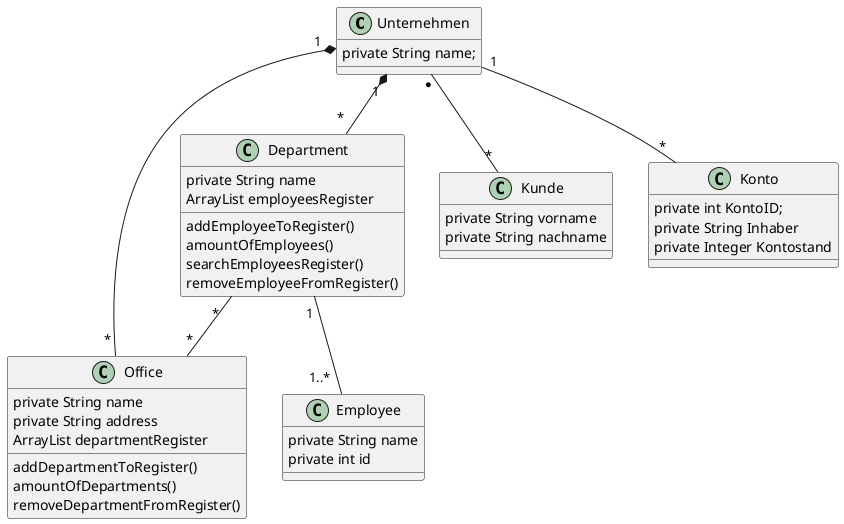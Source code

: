 A class diagram.
@startuml
'https://plantuml.com/class-diagram

class Unternehmen {
    private String name;
}
class Department{
    private String name
    ArrayList employeesRegister

    addEmployeeToRegister()
    amountOfEmployees()
    searchEmployeesRegister()
    removeEmployeeFromRegister()
}

class Office{
    private String name
    private String address
    ArrayList departmentRegister

    addDepartmentToRegister()
    amountOfDepartments()
    removeDepartmentFromRegister()
}

class Employee{
    private String name
    private int id
}

class Kunde{
    private String vorname
    private String nachname
}

class Konto{
    private int KontoID;
    private String Inhaber
    private Integer Kontostand
}

Unternehmen "1  " -- " *" Konto
Unternehmen "*  " -- "*" Kunde
Unternehmen "1 " *-- " *  " Department
Unternehmen "1  " *-- " * " Office
Department "1 " -- "1..*  " Employee
Department " *  " -- "*" Office

@enduml